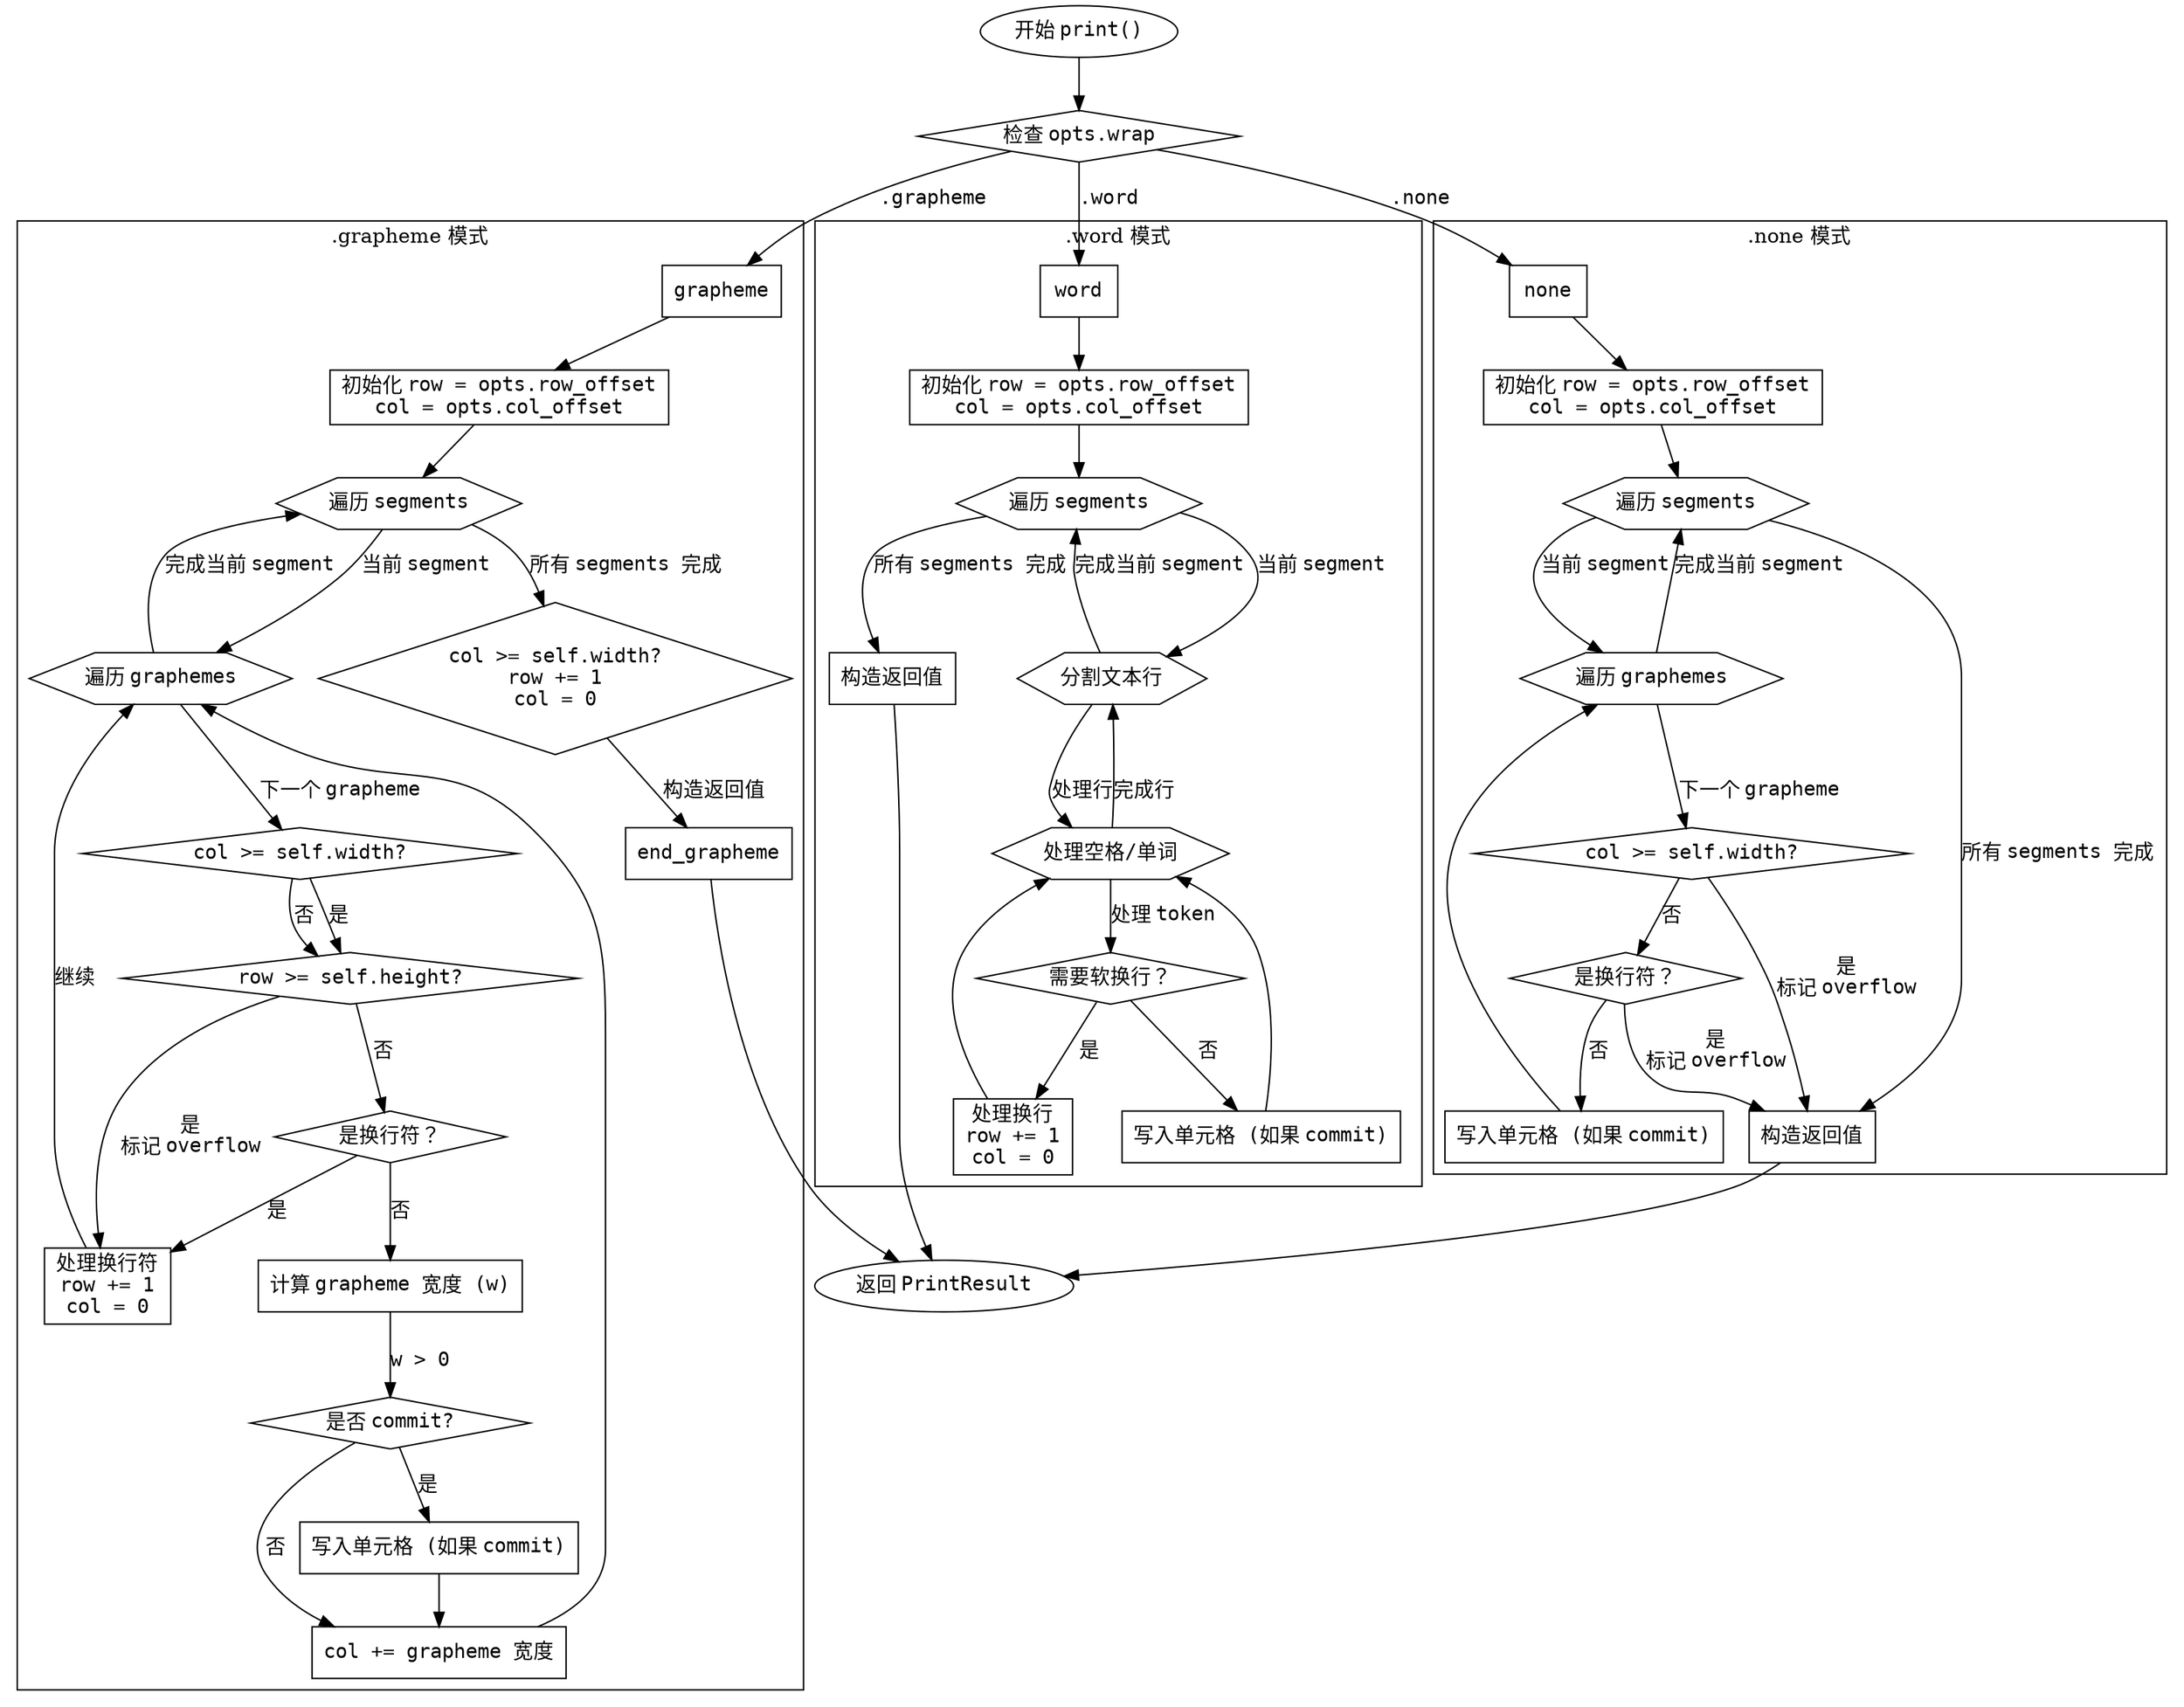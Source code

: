 
digraph Window_print {
    rankdir=TB;
    node [shape=rectangle, fontname="Courier"];
    edge [fontname="Courier"];

    start [label="开始 print()", shape=ellipse];
    end [label="返回 PrintResult", shape=ellipse];

    start -> check_wrap;

    check_wrap [label="检查 opts.wrap", shape=diamond];
    check_wrap -> grapheme [label=".grapheme"];
    check_wrap -> word [label=".word"];
    check_wrap -> none [label=".none"];

    // Grapheme 分支
    subgraph cluster_grapheme {
        label=".grapheme 模式";
        grapheme_init [label="初始化 row = opts.row_offset\ncol = opts.col_offset"];
        grapheme_segment_loop [label="遍历 segments", shape=hexagon];
        grapheme_grapheme_loop [label="遍历 graphemes", shape=hexagon];
        check_col_overflow [label="col >= self.width?", shape=diamond];
        check_row_overflow [label="row >= self.height?", shape=diamond];
        handle_newline [label="处理换行符\nrow += 1\ncol = 0"];
        write_cell [label="写入单元格 (如果 commit)"];
        update_col [label="col += grapheme 宽度"];
        final_col_check [label="col >= self.width?\nrow += 1\ncol = 0", shape=diamond];
        
        grapheme -> grapheme_init;
        grapheme_init -> grapheme_segment_loop;
        grapheme_segment_loop -> grapheme_grapheme_loop [label="当前 segment"];
        grapheme_grapheme_loop -> check_col_overflow [label="下一个 grapheme"];
        check_col_overflow -> check_row_overflow [label="是"];
        check_col_overflow -> check_row_overflow [label="否"];
        check_row_overflow -> handle_newline [label="是\n标记 overflow"];
        check_row_overflow -> check_newline [label="否"];
        check_newline [label="是换行符？", shape=diamond];
        check_newline -> handle_newline [label="是"];
        check_newline -> calc_width [label="否"];
        calc_width [label="计算 grapheme 宽度 (w)"];
        calc_width -> write_decision [label="w > 0"];
        write_decision [label="是否 commit?", shape=diamond];
        write_decision -> write_cell [label="是"];
        write_decision -> update_col [label="否"];
        write_cell -> update_col;
        update_col -> grapheme_grapheme_loop;
        handle_newline -> grapheme_grapheme_loop [label="继续"];
        grapheme_grapheme_loop -> grapheme_segment_loop [label="完成当前 segment"];
        grapheme_segment_loop -> final_col_check [label="所有 segments 完成"];
        final_col_check -> end_grapheme [label="构造返回值"];
    }

    // Word 分支
    subgraph cluster_word {
        label=".word 模式";
        word_init [label="初始化 row = opts.row_offset\ncol = opts.col_offset"];
        word_segment_loop [label="遍历 segments", shape=hexagon];
        line_iterator [label="分割文本行", shape=hexagon];
        handle_line_break [label="处理换行\nrow += 1\ncol = 0"];
        whitespace_loop [label="处理空格/单词", shape=hexagon];
        check_soft_wrap [label="需要软换行？", shape=diamond];
        word_write_cell [label="写入单元格 (如果 commit)"];
        word_end [label="构造返回值"];
        
        word -> word_init;
        word_init -> word_segment_loop;
        word_segment_loop -> line_iterator [label="当前 segment"];
        line_iterator -> whitespace_loop [label="处理行"];
        whitespace_loop -> check_soft_wrap [label="处理 token"];
        check_soft_wrap -> word_write_cell [label="否"];
        check_soft_wrap -> handle_line_break [label="是"];
        handle_line_break -> whitespace_loop;
        word_write_cell -> whitespace_loop;
        whitespace_loop -> line_iterator [label="完成行"];
        line_iterator -> word_segment_loop [label="完成当前 segment"];
        word_segment_loop -> word_end [label="所有 segments 完成"];
    }

    // None 分支
    subgraph cluster_none {
        label=".none 模式";
        none_init [label="初始化 row = opts.row_offset\ncol = opts.col_offset"];
        none_segment_loop [label="遍历 segments", shape=hexagon];
        none_grapheme_loop [label="遍历 graphemes", shape=hexagon];
        none_check_col [label="col >= self.width?", shape=diamond];
        none_check_newline [label="是换行符？", shape=diamond];
        none_write_cell [label="写入单元格 (如果 commit)"];
        none_end [label="构造返回值"];
        
        none -> none_init;
        none_init -> none_segment_loop;
        none_segment_loop -> none_grapheme_loop [label="当前 segment"];
        none_grapheme_loop -> none_check_col [label="下一个 grapheme"];
        none_check_col -> none_end [label="是\n标记 overflow"];
        none_check_col -> none_check_newline [label="否"];
        none_check_newline -> none_end [label="是\n标记 overflow"];
        none_check_newline -> none_write_cell [label="否"];
        none_write_cell -> none_grapheme_loop;
        none_grapheme_loop -> none_segment_loop [label="完成当前 segment"];
        none_segment_loop -> none_end [label="所有 segments 完成"];
    }

    end_grapheme -> end;
    word_end -> end;
    none_end -> end;
}
